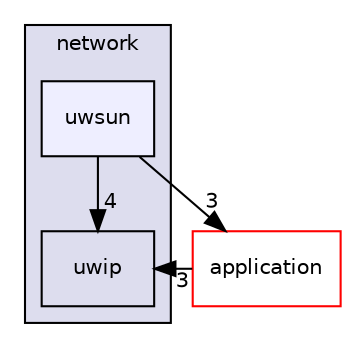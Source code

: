 digraph "uwsun" {
  compound=true
  node [ fontsize="10", fontname="Helvetica"];
  edge [ labelfontsize="10", labelfontname="Helvetica"];
  subgraph clusterdir_bce92bcee51198345c21c8b524b3c6a2 {
    graph [ bgcolor="#ddddee", pencolor="black", label="network" fontname="Helvetica", fontsize="10", URL="dir_bce92bcee51198345c21c8b524b3c6a2.html"]
  dir_7f4931294124831fc48c64d37ca1cfa0 [shape=box label="uwip" URL="dir_7f4931294124831fc48c64d37ca1cfa0.html"];
  dir_28e2c78bc148921e572b5dad548e6b28 [shape=box, label="uwsun", style="filled", fillcolor="#eeeeff", pencolor="black", URL="dir_28e2c78bc148921e572b5dad548e6b28.html"];
  }
  dir_b285d5add5de2cf6cecd6895cc1a282d [shape=box label="application" fillcolor="white" style="filled" color="red" URL="dir_b285d5add5de2cf6cecd6895cc1a282d.html"];
  dir_b285d5add5de2cf6cecd6895cc1a282d->dir_7f4931294124831fc48c64d37ca1cfa0 [headlabel="3", labeldistance=1.5 headhref="dir_000006_000014.html"];
  dir_28e2c78bc148921e572b5dad548e6b28->dir_7f4931294124831fc48c64d37ca1cfa0 [headlabel="4", labeldistance=1.5 headhref="dir_000017_000014.html"];
  dir_28e2c78bc148921e572b5dad548e6b28->dir_b285d5add5de2cf6cecd6895cc1a282d [headlabel="3", labeldistance=1.5 headhref="dir_000017_000006.html"];
}
